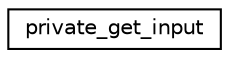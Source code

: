 digraph "Graphical Class Hierarchy"
{
  edge [fontname="Helvetica",fontsize="10",labelfontname="Helvetica",labelfontsize="10"];
  node [fontname="Helvetica",fontsize="10",shape=record];
  rankdir="LR";
  Node1 [label="private_get_input",height=0.2,width=0.4,color="black", fillcolor="white", style="filled",URL="$classprivate__get__input.html",tooltip="This class represents a hidden input that reads its value from the $_GET[] global array on creation..."];
}

